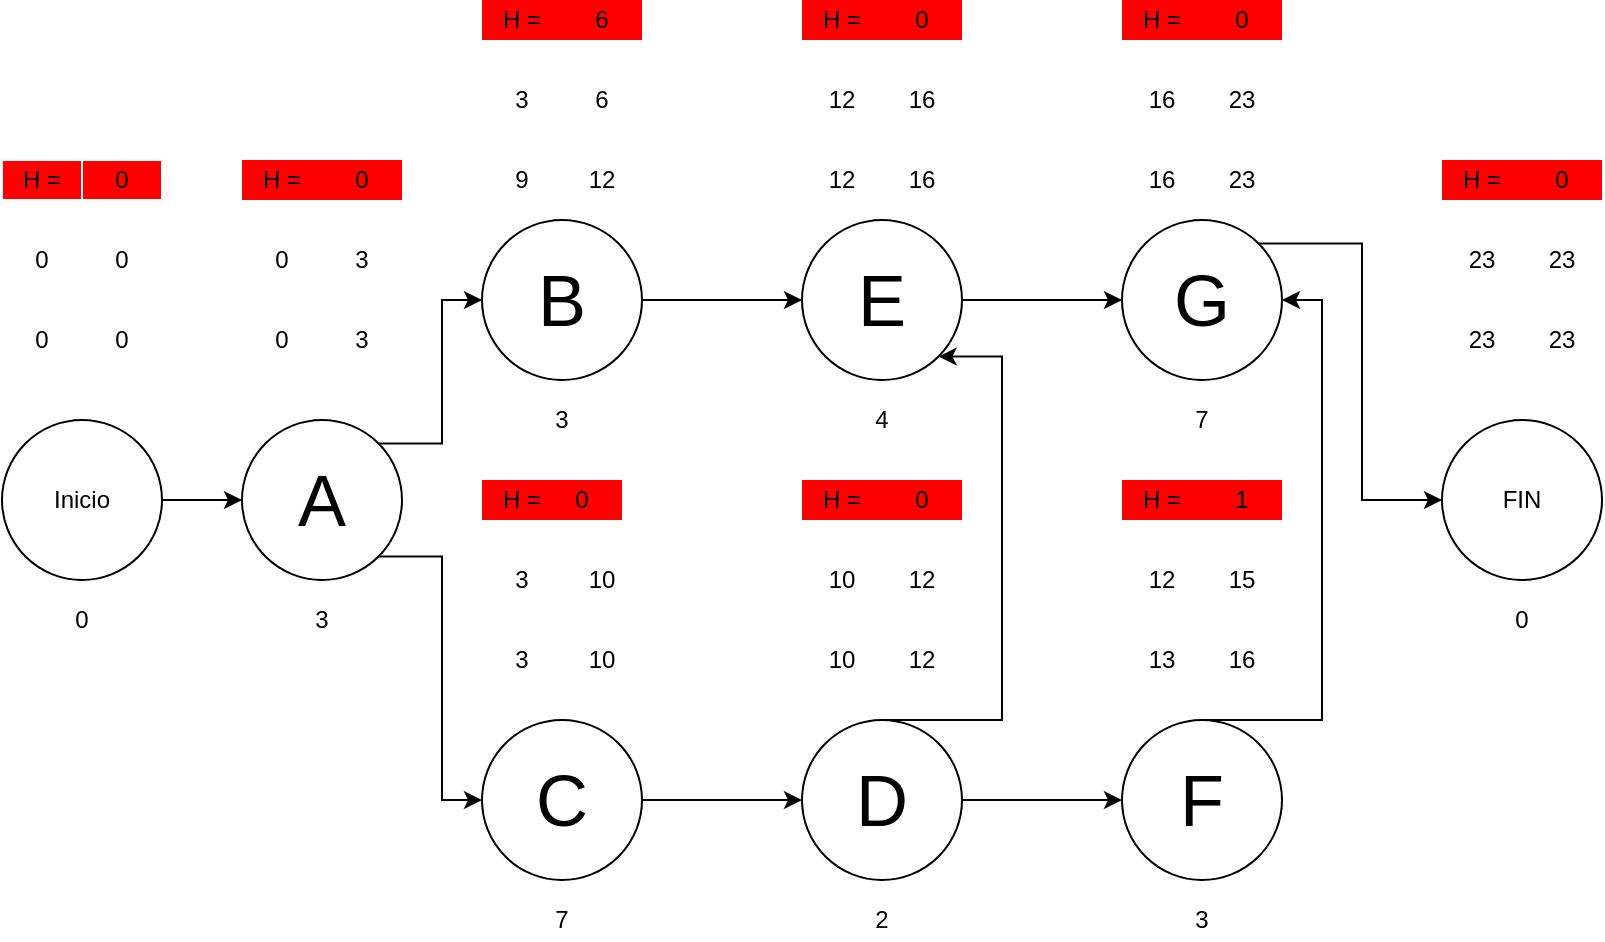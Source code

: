 <mxfile version="13.7.3" type="github">
  <diagram id="6fZ9IS_zp8AbdrtCW6Z4" name="Page-1">
    <mxGraphModel dx="1193" dy="482" grid="1" gridSize="10" guides="1" tooltips="1" connect="1" arrows="1" fold="1" page="1" pageScale="1" pageWidth="827" pageHeight="1169" math="0" shadow="0">
      <root>
        <mxCell id="0" />
        <mxCell id="1" parent="0" />
        <mxCell id="MeInf1mxyeWhPg3iEfPD-83" style="edgeStyle=orthogonalEdgeStyle;rounded=0;orthogonalLoop=1;jettySize=auto;html=1;exitX=1;exitY=0.5;exitDx=0;exitDy=0;" edge="1" parent="1" source="MeInf1mxyeWhPg3iEfPD-1" target="MeInf1mxyeWhPg3iEfPD-2">
          <mxGeometry relative="1" as="geometry" />
        </mxCell>
        <mxCell id="MeInf1mxyeWhPg3iEfPD-1" value="Inicio" style="ellipse;whiteSpace=wrap;html=1;aspect=fixed;" vertex="1" parent="1">
          <mxGeometry y="220" width="80" height="80" as="geometry" />
        </mxCell>
        <mxCell id="MeInf1mxyeWhPg3iEfPD-84" style="edgeStyle=orthogonalEdgeStyle;rounded=0;orthogonalLoop=1;jettySize=auto;html=1;exitX=1;exitY=0;exitDx=0;exitDy=0;entryX=0;entryY=0.5;entryDx=0;entryDy=0;" edge="1" parent="1" source="MeInf1mxyeWhPg3iEfPD-2" target="MeInf1mxyeWhPg3iEfPD-3">
          <mxGeometry relative="1" as="geometry" />
        </mxCell>
        <mxCell id="MeInf1mxyeWhPg3iEfPD-85" style="edgeStyle=orthogonalEdgeStyle;rounded=0;orthogonalLoop=1;jettySize=auto;html=1;exitX=1;exitY=1;exitDx=0;exitDy=0;entryX=0;entryY=0.5;entryDx=0;entryDy=0;" edge="1" parent="1" source="MeInf1mxyeWhPg3iEfPD-2" target="MeInf1mxyeWhPg3iEfPD-4">
          <mxGeometry relative="1" as="geometry" />
        </mxCell>
        <mxCell id="MeInf1mxyeWhPg3iEfPD-2" value="&lt;font style=&quot;font-size: 36px&quot;&gt;A&lt;/font&gt;" style="ellipse;whiteSpace=wrap;html=1;aspect=fixed;" vertex="1" parent="1">
          <mxGeometry x="120" y="220" width="80" height="80" as="geometry" />
        </mxCell>
        <mxCell id="MeInf1mxyeWhPg3iEfPD-94" style="edgeStyle=orthogonalEdgeStyle;rounded=0;orthogonalLoop=1;jettySize=auto;html=1;exitX=1;exitY=0.5;exitDx=0;exitDy=0;" edge="1" parent="1" source="MeInf1mxyeWhPg3iEfPD-3" target="MeInf1mxyeWhPg3iEfPD-6">
          <mxGeometry relative="1" as="geometry" />
        </mxCell>
        <mxCell id="MeInf1mxyeWhPg3iEfPD-3" value="&lt;font style=&quot;font-size: 36px&quot;&gt;B&lt;/font&gt;" style="ellipse;whiteSpace=wrap;html=1;aspect=fixed;" vertex="1" parent="1">
          <mxGeometry x="240" y="120" width="80" height="80" as="geometry" />
        </mxCell>
        <mxCell id="MeInf1mxyeWhPg3iEfPD-86" style="edgeStyle=orthogonalEdgeStyle;rounded=0;orthogonalLoop=1;jettySize=auto;html=1;exitX=1;exitY=0.5;exitDx=0;exitDy=0;entryX=0;entryY=0.5;entryDx=0;entryDy=0;" edge="1" parent="1" source="MeInf1mxyeWhPg3iEfPD-4" target="MeInf1mxyeWhPg3iEfPD-5">
          <mxGeometry relative="1" as="geometry" />
        </mxCell>
        <mxCell id="MeInf1mxyeWhPg3iEfPD-4" value="&lt;font style=&quot;font-size: 36px&quot;&gt;C&lt;/font&gt;" style="ellipse;whiteSpace=wrap;html=1;aspect=fixed;" vertex="1" parent="1">
          <mxGeometry x="240" y="370" width="80" height="80" as="geometry" />
        </mxCell>
        <mxCell id="MeInf1mxyeWhPg3iEfPD-87" style="edgeStyle=orthogonalEdgeStyle;rounded=0;orthogonalLoop=1;jettySize=auto;html=1;exitX=1;exitY=0.5;exitDx=0;exitDy=0;entryX=0;entryY=0.5;entryDx=0;entryDy=0;" edge="1" parent="1" source="MeInf1mxyeWhPg3iEfPD-5" target="MeInf1mxyeWhPg3iEfPD-7">
          <mxGeometry relative="1" as="geometry" />
        </mxCell>
        <mxCell id="MeInf1mxyeWhPg3iEfPD-93" style="edgeStyle=orthogonalEdgeStyle;rounded=0;orthogonalLoop=1;jettySize=auto;html=1;exitX=0.5;exitY=0;exitDx=0;exitDy=0;entryX=1;entryY=1;entryDx=0;entryDy=0;" edge="1" parent="1" source="MeInf1mxyeWhPg3iEfPD-5" target="MeInf1mxyeWhPg3iEfPD-6">
          <mxGeometry relative="1" as="geometry">
            <Array as="points">
              <mxPoint x="500" y="370" />
              <mxPoint x="500" y="188" />
            </Array>
          </mxGeometry>
        </mxCell>
        <mxCell id="MeInf1mxyeWhPg3iEfPD-5" value="&lt;font style=&quot;font-size: 36px&quot;&gt;D&lt;/font&gt;" style="ellipse;whiteSpace=wrap;html=1;aspect=fixed;" vertex="1" parent="1">
          <mxGeometry x="400" y="370" width="80" height="80" as="geometry" />
        </mxCell>
        <mxCell id="MeInf1mxyeWhPg3iEfPD-92" style="edgeStyle=orthogonalEdgeStyle;rounded=0;orthogonalLoop=1;jettySize=auto;html=1;exitX=1;exitY=0.5;exitDx=0;exitDy=0;entryX=0;entryY=0.5;entryDx=0;entryDy=0;" edge="1" parent="1" source="MeInf1mxyeWhPg3iEfPD-6" target="MeInf1mxyeWhPg3iEfPD-8">
          <mxGeometry relative="1" as="geometry">
            <Array as="points">
              <mxPoint x="500" y="160" />
              <mxPoint x="500" y="160" />
            </Array>
          </mxGeometry>
        </mxCell>
        <mxCell id="MeInf1mxyeWhPg3iEfPD-6" value="&lt;font style=&quot;font-size: 36px&quot;&gt;E&lt;/font&gt;" style="ellipse;whiteSpace=wrap;html=1;aspect=fixed;" vertex="1" parent="1">
          <mxGeometry x="400" y="120" width="80" height="80" as="geometry" />
        </mxCell>
        <mxCell id="MeInf1mxyeWhPg3iEfPD-90" style="edgeStyle=orthogonalEdgeStyle;rounded=0;orthogonalLoop=1;jettySize=auto;html=1;exitX=0.5;exitY=0;exitDx=0;exitDy=0;entryX=1;entryY=0.5;entryDx=0;entryDy=0;" edge="1" parent="1" source="MeInf1mxyeWhPg3iEfPD-7" target="MeInf1mxyeWhPg3iEfPD-8">
          <mxGeometry relative="1" as="geometry">
            <Array as="points">
              <mxPoint x="660" y="370" />
              <mxPoint x="660" y="160" />
            </Array>
          </mxGeometry>
        </mxCell>
        <mxCell id="MeInf1mxyeWhPg3iEfPD-7" value="&lt;font style=&quot;font-size: 36px&quot;&gt;F&lt;/font&gt;" style="ellipse;whiteSpace=wrap;html=1;aspect=fixed;" vertex="1" parent="1">
          <mxGeometry x="560" y="370" width="80" height="80" as="geometry" />
        </mxCell>
        <mxCell id="MeInf1mxyeWhPg3iEfPD-91" style="edgeStyle=orthogonalEdgeStyle;rounded=0;orthogonalLoop=1;jettySize=auto;html=1;exitX=1;exitY=0;exitDx=0;exitDy=0;entryX=0;entryY=0.5;entryDx=0;entryDy=0;" edge="1" parent="1" source="MeInf1mxyeWhPg3iEfPD-8" target="MeInf1mxyeWhPg3iEfPD-9">
          <mxGeometry relative="1" as="geometry" />
        </mxCell>
        <mxCell id="MeInf1mxyeWhPg3iEfPD-8" value="&lt;font style=&quot;font-size: 36px&quot;&gt;G&lt;/font&gt;" style="ellipse;whiteSpace=wrap;html=1;aspect=fixed;" vertex="1" parent="1">
          <mxGeometry x="560" y="120" width="80" height="80" as="geometry" />
        </mxCell>
        <mxCell id="MeInf1mxyeWhPg3iEfPD-9" value="FIN" style="ellipse;whiteSpace=wrap;html=1;aspect=fixed;" vertex="1" parent="1">
          <mxGeometry x="720" y="220" width="80" height="80" as="geometry" />
        </mxCell>
        <mxCell id="MeInf1mxyeWhPg3iEfPD-10" value="0" style="text;html=1;strokeColor=none;fillColor=none;align=center;verticalAlign=middle;whiteSpace=wrap;rounded=0;" vertex="1" parent="1">
          <mxGeometry y="170" width="40" height="20" as="geometry" />
        </mxCell>
        <mxCell id="MeInf1mxyeWhPg3iEfPD-11" value="0" style="text;html=1;strokeColor=none;fillColor=none;align=center;verticalAlign=middle;whiteSpace=wrap;rounded=0;" vertex="1" parent="1">
          <mxGeometry y="130" width="40" height="20" as="geometry" />
        </mxCell>
        <mxCell id="MeInf1mxyeWhPg3iEfPD-12" value="0" style="text;html=1;strokeColor=none;fillColor=none;align=center;verticalAlign=middle;whiteSpace=wrap;rounded=0;" vertex="1" parent="1">
          <mxGeometry x="40" y="170" width="40" height="20" as="geometry" />
        </mxCell>
        <mxCell id="MeInf1mxyeWhPg3iEfPD-13" value="0" style="text;html=1;strokeColor=none;fillColor=none;align=center;verticalAlign=middle;whiteSpace=wrap;rounded=0;" vertex="1" parent="1">
          <mxGeometry x="40" y="130" width="40" height="20" as="geometry" />
        </mxCell>
        <mxCell id="MeInf1mxyeWhPg3iEfPD-14" value="0" style="text;html=1;strokeColor=none;fillColor=none;align=center;verticalAlign=middle;whiteSpace=wrap;rounded=0;" vertex="1" parent="1">
          <mxGeometry x="120" y="170" width="40" height="20" as="geometry" />
        </mxCell>
        <mxCell id="MeInf1mxyeWhPg3iEfPD-15" value="0" style="text;html=1;strokeColor=none;fillColor=none;align=center;verticalAlign=middle;whiteSpace=wrap;rounded=0;" vertex="1" parent="1">
          <mxGeometry x="120" y="130" width="40" height="20" as="geometry" />
        </mxCell>
        <mxCell id="MeInf1mxyeWhPg3iEfPD-16" value="H =" style="text;html=1;strokeColor=#FFFFFF;fillColor=#FF0000;align=center;verticalAlign=middle;whiteSpace=wrap;rounded=0;" vertex="1" parent="1">
          <mxGeometry y="90" width="40" height="20" as="geometry" />
        </mxCell>
        <mxCell id="MeInf1mxyeWhPg3iEfPD-17" value="0" style="text;html=1;strokeColor=#FFFFFF;fillColor=#FF0000;align=center;verticalAlign=middle;whiteSpace=wrap;rounded=0;" vertex="1" parent="1">
          <mxGeometry x="40" y="90" width="40" height="20" as="geometry" />
        </mxCell>
        <mxCell id="MeInf1mxyeWhPg3iEfPD-18" value="H =" style="text;html=1;strokeColor=none;fillColor=#FF0000;align=center;verticalAlign=middle;whiteSpace=wrap;rounded=0;" vertex="1" parent="1">
          <mxGeometry x="120" y="90" width="40" height="20" as="geometry" />
        </mxCell>
        <mxCell id="MeInf1mxyeWhPg3iEfPD-19" value="H =" style="text;html=1;strokeColor=none;fillColor=#FF0000;align=center;verticalAlign=middle;whiteSpace=wrap;rounded=0;" vertex="1" parent="1">
          <mxGeometry x="240" y="10" width="40" height="20" as="geometry" />
        </mxCell>
        <mxCell id="MeInf1mxyeWhPg3iEfPD-20" value="H =" style="text;html=1;strokeColor=none;fillColor=#FF0000;align=center;verticalAlign=middle;whiteSpace=wrap;rounded=0;" vertex="1" parent="1">
          <mxGeometry x="240" y="250" width="40" height="20" as="geometry" />
        </mxCell>
        <mxCell id="MeInf1mxyeWhPg3iEfPD-21" value="H =" style="text;html=1;strokeColor=none;fillColor=#FF0000;align=center;verticalAlign=middle;whiteSpace=wrap;rounded=0;" vertex="1" parent="1">
          <mxGeometry x="400" y="10" width="40" height="20" as="geometry" />
        </mxCell>
        <mxCell id="MeInf1mxyeWhPg3iEfPD-22" value="H =" style="text;html=1;strokeColor=none;fillColor=#FF0000;align=center;verticalAlign=middle;whiteSpace=wrap;rounded=0;" vertex="1" parent="1">
          <mxGeometry x="400" y="250" width="40" height="20" as="geometry" />
        </mxCell>
        <mxCell id="MeInf1mxyeWhPg3iEfPD-23" value="H =" style="text;html=1;strokeColor=none;fillColor=#FF0000;align=center;verticalAlign=middle;whiteSpace=wrap;rounded=0;" vertex="1" parent="1">
          <mxGeometry x="560" y="10" width="40" height="20" as="geometry" />
        </mxCell>
        <mxCell id="MeInf1mxyeWhPg3iEfPD-24" value="H =" style="text;html=1;strokeColor=none;fillColor=#FF0000;align=center;verticalAlign=middle;whiteSpace=wrap;rounded=0;" vertex="1" parent="1">
          <mxGeometry x="560" y="250" width="40" height="20" as="geometry" />
        </mxCell>
        <mxCell id="MeInf1mxyeWhPg3iEfPD-25" value="H =" style="text;html=1;strokeColor=none;fillColor=#FF0000;align=center;verticalAlign=middle;whiteSpace=wrap;rounded=0;" vertex="1" parent="1">
          <mxGeometry x="720" y="90" width="40" height="20" as="geometry" />
        </mxCell>
        <mxCell id="MeInf1mxyeWhPg3iEfPD-26" value="0" style="text;html=1;strokeColor=none;fillColor=#FF0000;align=center;verticalAlign=middle;whiteSpace=wrap;rounded=0;" vertex="1" parent="1">
          <mxGeometry x="160" y="90" width="40" height="20" as="geometry" />
        </mxCell>
        <mxCell id="MeInf1mxyeWhPg3iEfPD-27" value="3" style="text;html=1;strokeColor=none;fillColor=none;align=center;verticalAlign=middle;whiteSpace=wrap;rounded=0;" vertex="1" parent="1">
          <mxGeometry x="160" y="130" width="40" height="20" as="geometry" />
        </mxCell>
        <mxCell id="MeInf1mxyeWhPg3iEfPD-28" value="3" style="text;html=1;strokeColor=none;fillColor=none;align=center;verticalAlign=middle;whiteSpace=wrap;rounded=0;" vertex="1" parent="1">
          <mxGeometry x="160" y="170" width="40" height="20" as="geometry" />
        </mxCell>
        <mxCell id="MeInf1mxyeWhPg3iEfPD-29" value="3" style="text;html=1;strokeColor=none;fillColor=none;align=center;verticalAlign=middle;whiteSpace=wrap;rounded=0;" vertex="1" parent="1">
          <mxGeometry x="240" y="330" width="40" height="20" as="geometry" />
        </mxCell>
        <mxCell id="MeInf1mxyeWhPg3iEfPD-30" value="3" style="text;html=1;strokeColor=none;fillColor=none;align=center;verticalAlign=middle;whiteSpace=wrap;rounded=0;" vertex="1" parent="1">
          <mxGeometry x="240" y="290" width="40" height="20" as="geometry" />
        </mxCell>
        <mxCell id="MeInf1mxyeWhPg3iEfPD-31" value="0" style="text;html=1;strokeColor=none;fillColor=#FF0000;align=center;verticalAlign=middle;whiteSpace=wrap;rounded=0;" vertex="1" parent="1">
          <mxGeometry x="270" y="250" width="40" height="20" as="geometry" />
        </mxCell>
        <mxCell id="MeInf1mxyeWhPg3iEfPD-32" value="3" style="text;html=1;strokeColor=none;fillColor=none;align=center;verticalAlign=middle;whiteSpace=wrap;rounded=0;" vertex="1" parent="1">
          <mxGeometry x="240" y="50" width="40" height="20" as="geometry" />
        </mxCell>
        <mxCell id="MeInf1mxyeWhPg3iEfPD-33" value="6" style="text;html=1;strokeColor=none;fillColor=none;align=center;verticalAlign=middle;whiteSpace=wrap;rounded=0;" vertex="1" parent="1">
          <mxGeometry x="280" y="50" width="40" height="20" as="geometry" />
        </mxCell>
        <mxCell id="MeInf1mxyeWhPg3iEfPD-34" value="9" style="text;html=1;strokeColor=none;fillColor=none;align=center;verticalAlign=middle;whiteSpace=wrap;rounded=0;" vertex="1" parent="1">
          <mxGeometry x="240" y="90" width="40" height="20" as="geometry" />
        </mxCell>
        <mxCell id="MeInf1mxyeWhPg3iEfPD-37" value="12" style="text;html=1;strokeColor=none;fillColor=none;align=center;verticalAlign=middle;whiteSpace=wrap;rounded=0;" vertex="1" parent="1">
          <mxGeometry x="280" y="90" width="40" height="20" as="geometry" />
        </mxCell>
        <mxCell id="MeInf1mxyeWhPg3iEfPD-38" value="10" style="text;html=1;strokeColor=none;fillColor=none;align=center;verticalAlign=middle;whiteSpace=wrap;rounded=0;" vertex="1" parent="1">
          <mxGeometry x="280" y="290" width="40" height="20" as="geometry" />
        </mxCell>
        <mxCell id="MeInf1mxyeWhPg3iEfPD-39" value="10" style="text;html=1;strokeColor=none;fillColor=none;align=center;verticalAlign=middle;whiteSpace=wrap;rounded=0;" vertex="1" parent="1">
          <mxGeometry x="280" y="330" width="40" height="20" as="geometry" />
        </mxCell>
        <mxCell id="MeInf1mxyeWhPg3iEfPD-40" value="6" style="text;html=1;strokeColor=none;fillColor=#FF0000;align=center;verticalAlign=middle;whiteSpace=wrap;rounded=0;" vertex="1" parent="1">
          <mxGeometry x="280" y="10" width="40" height="20" as="geometry" />
        </mxCell>
        <mxCell id="MeInf1mxyeWhPg3iEfPD-41" value="10" style="text;html=1;strokeColor=none;fillColor=none;align=center;verticalAlign=middle;whiteSpace=wrap;rounded=0;" vertex="1" parent="1">
          <mxGeometry x="400" y="330" width="40" height="20" as="geometry" />
        </mxCell>
        <mxCell id="MeInf1mxyeWhPg3iEfPD-42" value="10" style="text;html=1;strokeColor=none;fillColor=none;align=center;verticalAlign=middle;whiteSpace=wrap;rounded=0;" vertex="1" parent="1">
          <mxGeometry x="400" y="290" width="40" height="20" as="geometry" />
        </mxCell>
        <mxCell id="MeInf1mxyeWhPg3iEfPD-43" value="12" style="text;html=1;strokeColor=none;fillColor=none;align=center;verticalAlign=middle;whiteSpace=wrap;rounded=0;" vertex="1" parent="1">
          <mxGeometry x="440" y="330" width="40" height="20" as="geometry" />
        </mxCell>
        <mxCell id="MeInf1mxyeWhPg3iEfPD-44" value="12" style="text;html=1;strokeColor=none;fillColor=none;align=center;verticalAlign=middle;whiteSpace=wrap;rounded=0;" vertex="1" parent="1">
          <mxGeometry x="440" y="290" width="40" height="20" as="geometry" />
        </mxCell>
        <mxCell id="MeInf1mxyeWhPg3iEfPD-45" value="0" style="text;html=1;strokeColor=none;fillColor=#FF0000;align=center;verticalAlign=middle;whiteSpace=wrap;rounded=0;" vertex="1" parent="1">
          <mxGeometry x="440" y="250" width="40" height="20" as="geometry" />
        </mxCell>
        <mxCell id="MeInf1mxyeWhPg3iEfPD-46" value="12" style="text;html=1;strokeColor=none;fillColor=none;align=center;verticalAlign=middle;whiteSpace=wrap;rounded=0;" vertex="1" parent="1">
          <mxGeometry x="400" y="90" width="40" height="20" as="geometry" />
        </mxCell>
        <mxCell id="MeInf1mxyeWhPg3iEfPD-47" value="12" style="text;html=1;strokeColor=none;fillColor=none;align=center;verticalAlign=middle;whiteSpace=wrap;rounded=0;" vertex="1" parent="1">
          <mxGeometry x="400" y="50" width="40" height="20" as="geometry" />
        </mxCell>
        <mxCell id="MeInf1mxyeWhPg3iEfPD-48" value="16" style="text;html=1;strokeColor=none;fillColor=none;align=center;verticalAlign=middle;whiteSpace=wrap;rounded=0;" vertex="1" parent="1">
          <mxGeometry x="440" y="50" width="40" height="20" as="geometry" />
        </mxCell>
        <mxCell id="MeInf1mxyeWhPg3iEfPD-49" value="16" style="text;html=1;strokeColor=none;fillColor=none;align=center;verticalAlign=middle;whiteSpace=wrap;rounded=0;" vertex="1" parent="1">
          <mxGeometry x="440" y="90" width="40" height="20" as="geometry" />
        </mxCell>
        <mxCell id="MeInf1mxyeWhPg3iEfPD-50" value="0" style="text;html=1;strokeColor=none;fillColor=#FF0000;align=center;verticalAlign=middle;whiteSpace=wrap;rounded=0;" vertex="1" parent="1">
          <mxGeometry x="440" y="10" width="40" height="20" as="geometry" />
        </mxCell>
        <mxCell id="MeInf1mxyeWhPg3iEfPD-51" value="12" style="text;html=1;strokeColor=none;fillColor=none;align=center;verticalAlign=middle;whiteSpace=wrap;rounded=0;" vertex="1" parent="1">
          <mxGeometry x="560" y="290" width="40" height="20" as="geometry" />
        </mxCell>
        <mxCell id="MeInf1mxyeWhPg3iEfPD-52" value="13" style="text;html=1;strokeColor=none;fillColor=none;align=center;verticalAlign=middle;whiteSpace=wrap;rounded=0;" vertex="1" parent="1">
          <mxGeometry x="560" y="330" width="40" height="20" as="geometry" />
        </mxCell>
        <mxCell id="MeInf1mxyeWhPg3iEfPD-53" value="15" style="text;html=1;strokeColor=none;fillColor=none;align=center;verticalAlign=middle;whiteSpace=wrap;rounded=0;" vertex="1" parent="1">
          <mxGeometry x="600" y="290" width="40" height="20" as="geometry" />
        </mxCell>
        <mxCell id="MeInf1mxyeWhPg3iEfPD-55" value="16" style="text;html=1;strokeColor=none;fillColor=none;align=center;verticalAlign=middle;whiteSpace=wrap;rounded=0;" vertex="1" parent="1">
          <mxGeometry x="600" y="330" width="40" height="20" as="geometry" />
        </mxCell>
        <mxCell id="MeInf1mxyeWhPg3iEfPD-56" value="1" style="text;html=1;strokeColor=none;fillColor=#FF0000;align=center;verticalAlign=middle;whiteSpace=wrap;rounded=0;" vertex="1" parent="1">
          <mxGeometry x="600" y="250" width="40" height="20" as="geometry" />
        </mxCell>
        <mxCell id="MeInf1mxyeWhPg3iEfPD-57" value="16" style="text;html=1;strokeColor=none;fillColor=none;align=center;verticalAlign=middle;whiteSpace=wrap;rounded=0;" vertex="1" parent="1">
          <mxGeometry x="560" y="90" width="40" height="20" as="geometry" />
        </mxCell>
        <mxCell id="MeInf1mxyeWhPg3iEfPD-58" value="16" style="text;html=1;strokeColor=none;fillColor=none;align=center;verticalAlign=middle;whiteSpace=wrap;rounded=0;" vertex="1" parent="1">
          <mxGeometry x="560" y="50" width="40" height="20" as="geometry" />
        </mxCell>
        <mxCell id="MeInf1mxyeWhPg3iEfPD-59" value="0" style="text;html=1;strokeColor=none;fillColor=#FF0000;align=center;verticalAlign=middle;whiteSpace=wrap;rounded=0;" vertex="1" parent="1">
          <mxGeometry x="600" y="10" width="40" height="20" as="geometry" />
        </mxCell>
        <mxCell id="MeInf1mxyeWhPg3iEfPD-60" value="23" style="text;html=1;strokeColor=none;fillColor=none;align=center;verticalAlign=middle;whiteSpace=wrap;rounded=0;" vertex="1" parent="1">
          <mxGeometry x="600" y="50" width="40" height="20" as="geometry" />
        </mxCell>
        <mxCell id="MeInf1mxyeWhPg3iEfPD-61" value="23" style="text;html=1;strokeColor=none;fillColor=none;align=center;verticalAlign=middle;whiteSpace=wrap;rounded=0;" vertex="1" parent="1">
          <mxGeometry x="600" y="90" width="40" height="20" as="geometry" />
        </mxCell>
        <mxCell id="MeInf1mxyeWhPg3iEfPD-62" value="0" style="text;html=1;strokeColor=none;fillColor=#FF0000;align=center;verticalAlign=middle;whiteSpace=wrap;rounded=0;" vertex="1" parent="1">
          <mxGeometry x="760" y="90" width="40" height="20" as="geometry" />
        </mxCell>
        <mxCell id="MeInf1mxyeWhPg3iEfPD-63" value="23" style="text;html=1;strokeColor=none;fillColor=none;align=center;verticalAlign=middle;whiteSpace=wrap;rounded=0;" vertex="1" parent="1">
          <mxGeometry x="720" y="130" width="40" height="20" as="geometry" />
        </mxCell>
        <mxCell id="MeInf1mxyeWhPg3iEfPD-64" value="23" style="text;html=1;strokeColor=none;fillColor=none;align=center;verticalAlign=middle;whiteSpace=wrap;rounded=0;" vertex="1" parent="1">
          <mxGeometry x="720" y="170" width="40" height="20" as="geometry" />
        </mxCell>
        <mxCell id="MeInf1mxyeWhPg3iEfPD-65" value="23" style="text;html=1;strokeColor=none;fillColor=none;align=center;verticalAlign=middle;whiteSpace=wrap;rounded=0;" vertex="1" parent="1">
          <mxGeometry x="760" y="130" width="40" height="20" as="geometry" />
        </mxCell>
        <mxCell id="MeInf1mxyeWhPg3iEfPD-66" value="23" style="text;html=1;strokeColor=none;fillColor=none;align=center;verticalAlign=middle;whiteSpace=wrap;rounded=0;" vertex="1" parent="1">
          <mxGeometry x="760" y="170" width="40" height="20" as="geometry" />
        </mxCell>
        <mxCell id="MeInf1mxyeWhPg3iEfPD-67" value="0" style="text;html=1;strokeColor=none;fillColor=none;align=center;verticalAlign=middle;whiteSpace=wrap;rounded=0;" vertex="1" parent="1">
          <mxGeometry x="20" y="310" width="40" height="20" as="geometry" />
        </mxCell>
        <mxCell id="MeInf1mxyeWhPg3iEfPD-68" value="3" style="text;html=1;strokeColor=none;fillColor=none;align=center;verticalAlign=middle;whiteSpace=wrap;rounded=0;" vertex="1" parent="1">
          <mxGeometry x="140" y="310" width="40" height="20" as="geometry" />
        </mxCell>
        <mxCell id="MeInf1mxyeWhPg3iEfPD-73" value="7" style="text;html=1;strokeColor=none;fillColor=none;align=center;verticalAlign=middle;whiteSpace=wrap;rounded=0;" vertex="1" parent="1">
          <mxGeometry x="260" y="460" width="40" height="20" as="geometry" />
        </mxCell>
        <mxCell id="MeInf1mxyeWhPg3iEfPD-74" value="3" style="text;html=1;strokeColor=none;fillColor=none;align=center;verticalAlign=middle;whiteSpace=wrap;rounded=0;" vertex="1" parent="1">
          <mxGeometry x="260" y="210" width="40" height="20" as="geometry" />
        </mxCell>
        <mxCell id="MeInf1mxyeWhPg3iEfPD-77" value="2" style="text;html=1;strokeColor=none;fillColor=none;align=center;verticalAlign=middle;whiteSpace=wrap;rounded=0;" vertex="1" parent="1">
          <mxGeometry x="420" y="460" width="40" height="20" as="geometry" />
        </mxCell>
        <mxCell id="MeInf1mxyeWhPg3iEfPD-79" value="4" style="text;html=1;strokeColor=none;fillColor=none;align=center;verticalAlign=middle;whiteSpace=wrap;rounded=0;" vertex="1" parent="1">
          <mxGeometry x="420" y="210" width="40" height="20" as="geometry" />
        </mxCell>
        <mxCell id="MeInf1mxyeWhPg3iEfPD-80" value="3" style="text;html=1;strokeColor=none;fillColor=none;align=center;verticalAlign=middle;whiteSpace=wrap;rounded=0;" vertex="1" parent="1">
          <mxGeometry x="580" y="460" width="40" height="20" as="geometry" />
        </mxCell>
        <mxCell id="MeInf1mxyeWhPg3iEfPD-81" value="7" style="text;html=1;strokeColor=none;fillColor=none;align=center;verticalAlign=middle;whiteSpace=wrap;rounded=0;" vertex="1" parent="1">
          <mxGeometry x="580" y="210" width="40" height="20" as="geometry" />
        </mxCell>
        <mxCell id="MeInf1mxyeWhPg3iEfPD-82" value="0" style="text;html=1;strokeColor=none;fillColor=none;align=center;verticalAlign=middle;whiteSpace=wrap;rounded=0;" vertex="1" parent="1">
          <mxGeometry x="740" y="310" width="40" height="20" as="geometry" />
        </mxCell>
      </root>
    </mxGraphModel>
  </diagram>
</mxfile>
